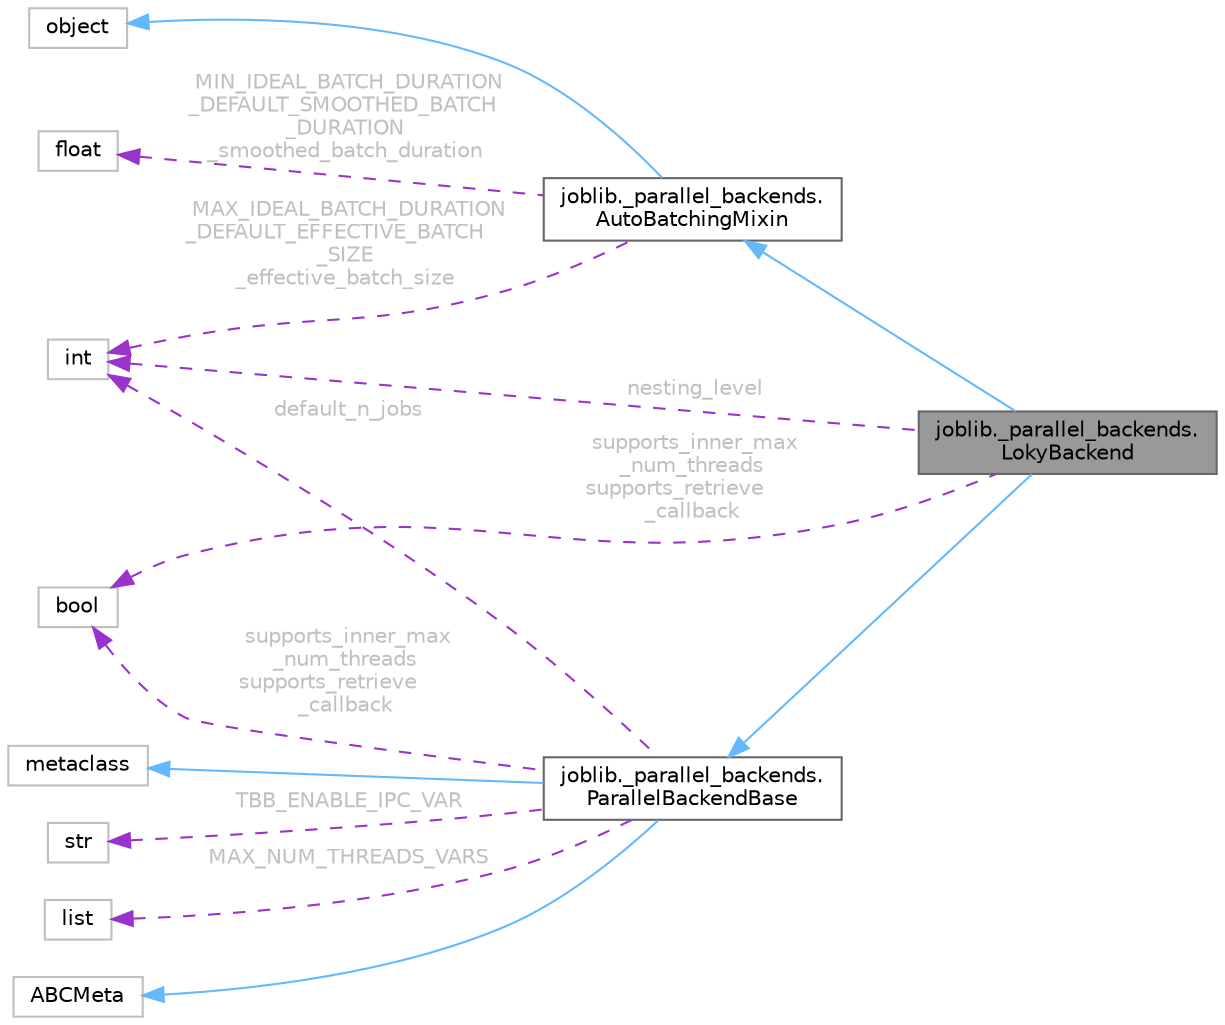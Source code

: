 digraph "joblib._parallel_backends.LokyBackend"
{
 // LATEX_PDF_SIZE
  bgcolor="transparent";
  edge [fontname=Helvetica,fontsize=10,labelfontname=Helvetica,labelfontsize=10];
  node [fontname=Helvetica,fontsize=10,shape=box,height=0.2,width=0.4];
  rankdir="LR";
  Node1 [id="Node000001",label="joblib._parallel_backends.\lLokyBackend",height=0.2,width=0.4,color="gray40", fillcolor="grey60", style="filled", fontcolor="black",tooltip=" "];
  Node2 -> Node1 [id="edge14_Node000001_Node000002",dir="back",color="steelblue1",style="solid",tooltip=" "];
  Node2 [id="Node000002",label="joblib._parallel_backends.\lAutoBatchingMixin",height=0.2,width=0.4,color="gray40", fillcolor="white", style="filled",URL="$d6/d37/classjoblib_1_1__parallel__backends_1_1AutoBatchingMixin.html",tooltip=" "];
  Node3 -> Node2 [id="edge15_Node000002_Node000003",dir="back",color="steelblue1",style="solid",tooltip=" "];
  Node3 [id="Node000003",label="object",height=0.2,width=0.4,color="grey75", fillcolor="white", style="filled",tooltip=" "];
  Node4 -> Node2 [id="edge16_Node000002_Node000004",dir="back",color="darkorchid3",style="dashed",tooltip=" ",label=" MIN_IDEAL_BATCH_DURATION\n_DEFAULT_SMOOTHED_BATCH\l_DURATION\n_smoothed_batch_duration",fontcolor="grey" ];
  Node4 [id="Node000004",label="float",height=0.2,width=0.4,color="grey75", fillcolor="white", style="filled",tooltip=" "];
  Node5 -> Node2 [id="edge17_Node000002_Node000005",dir="back",color="darkorchid3",style="dashed",tooltip=" ",label=" MAX_IDEAL_BATCH_DURATION\n_DEFAULT_EFFECTIVE_BATCH\l_SIZE\n_effective_batch_size",fontcolor="grey" ];
  Node5 [id="Node000005",label="int",height=0.2,width=0.4,color="grey75", fillcolor="white", style="filled",tooltip=" "];
  Node6 -> Node1 [id="edge18_Node000001_Node000006",dir="back",color="steelblue1",style="solid",tooltip=" "];
  Node6 [id="Node000006",label="joblib._parallel_backends.\lParallelBackendBase",height=0.2,width=0.4,color="gray40", fillcolor="white", style="filled",URL="$da/de3/classjoblib_1_1__parallel__backends_1_1ParallelBackendBase.html",tooltip=" "];
  Node7 -> Node6 [id="edge19_Node000006_Node000007",dir="back",color="steelblue1",style="solid",tooltip=" "];
  Node7 [id="Node000007",label="metaclass",height=0.2,width=0.4,color="grey75", fillcolor="white", style="filled",URL="$d1/d9a/classmetaclass.html",tooltip=" "];
  Node8 -> Node6 [id="edge20_Node000006_Node000008",dir="back",color="steelblue1",style="solid",tooltip=" "];
  Node8 [id="Node000008",label="ABCMeta",height=0.2,width=0.4,color="grey75", fillcolor="white", style="filled",URL="$df/d42/classABCMeta.html",tooltip=" "];
  Node5 -> Node6 [id="edge21_Node000006_Node000005",dir="back",color="darkorchid3",style="dashed",tooltip=" ",label=" default_n_jobs",fontcolor="grey" ];
  Node9 -> Node6 [id="edge22_Node000006_Node000009",dir="back",color="darkorchid3",style="dashed",tooltip=" ",label=" supports_inner_max\l_num_threads\nsupports_retrieve\l_callback",fontcolor="grey" ];
  Node9 [id="Node000009",label="bool",height=0.2,width=0.4,color="grey75", fillcolor="white", style="filled",tooltip=" "];
  Node10 -> Node6 [id="edge23_Node000006_Node000010",dir="back",color="darkorchid3",style="dashed",tooltip=" ",label=" MAX_NUM_THREADS_VARS",fontcolor="grey" ];
  Node10 [id="Node000010",label="list",height=0.2,width=0.4,color="grey75", fillcolor="white", style="filled",tooltip=" "];
  Node11 -> Node6 [id="edge24_Node000006_Node000011",dir="back",color="darkorchid3",style="dashed",tooltip=" ",label=" TBB_ENABLE_IPC_VAR",fontcolor="grey" ];
  Node11 [id="Node000011",label="str",height=0.2,width=0.4,color="grey75", fillcolor="white", style="filled",tooltip=" "];
  Node9 -> Node1 [id="edge25_Node000001_Node000009",dir="back",color="darkorchid3",style="dashed",tooltip=" ",label=" supports_inner_max\l_num_threads\nsupports_retrieve\l_callback",fontcolor="grey" ];
  Node5 -> Node1 [id="edge26_Node000001_Node000005",dir="back",color="darkorchid3",style="dashed",tooltip=" ",label=" nesting_level",fontcolor="grey" ];
}
